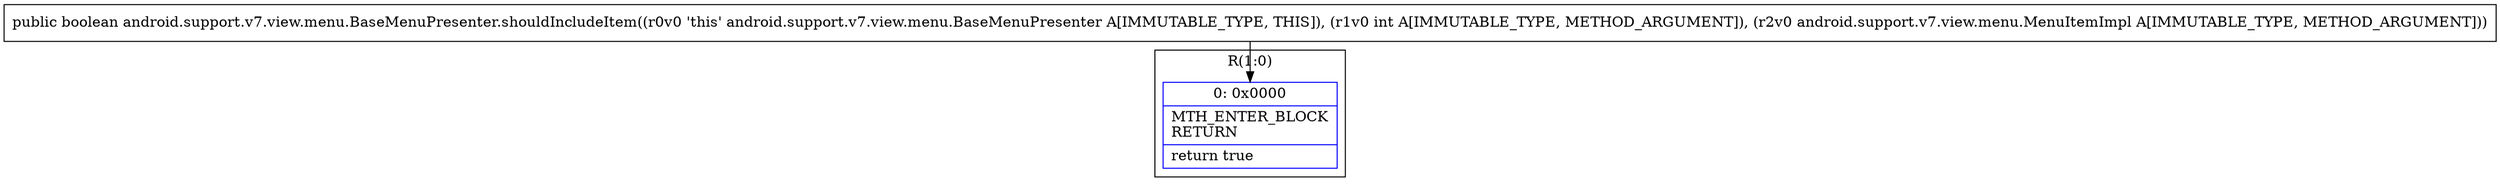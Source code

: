 digraph "CFG forandroid.support.v7.view.menu.BaseMenuPresenter.shouldIncludeItem(ILandroid\/support\/v7\/view\/menu\/MenuItemImpl;)Z" {
subgraph cluster_Region_491327861 {
label = "R(1:0)";
node [shape=record,color=blue];
Node_0 [shape=record,label="{0\:\ 0x0000|MTH_ENTER_BLOCK\lRETURN\l|return true\l}"];
}
MethodNode[shape=record,label="{public boolean android.support.v7.view.menu.BaseMenuPresenter.shouldIncludeItem((r0v0 'this' android.support.v7.view.menu.BaseMenuPresenter A[IMMUTABLE_TYPE, THIS]), (r1v0 int A[IMMUTABLE_TYPE, METHOD_ARGUMENT]), (r2v0 android.support.v7.view.menu.MenuItemImpl A[IMMUTABLE_TYPE, METHOD_ARGUMENT])) }"];
MethodNode -> Node_0;
}


